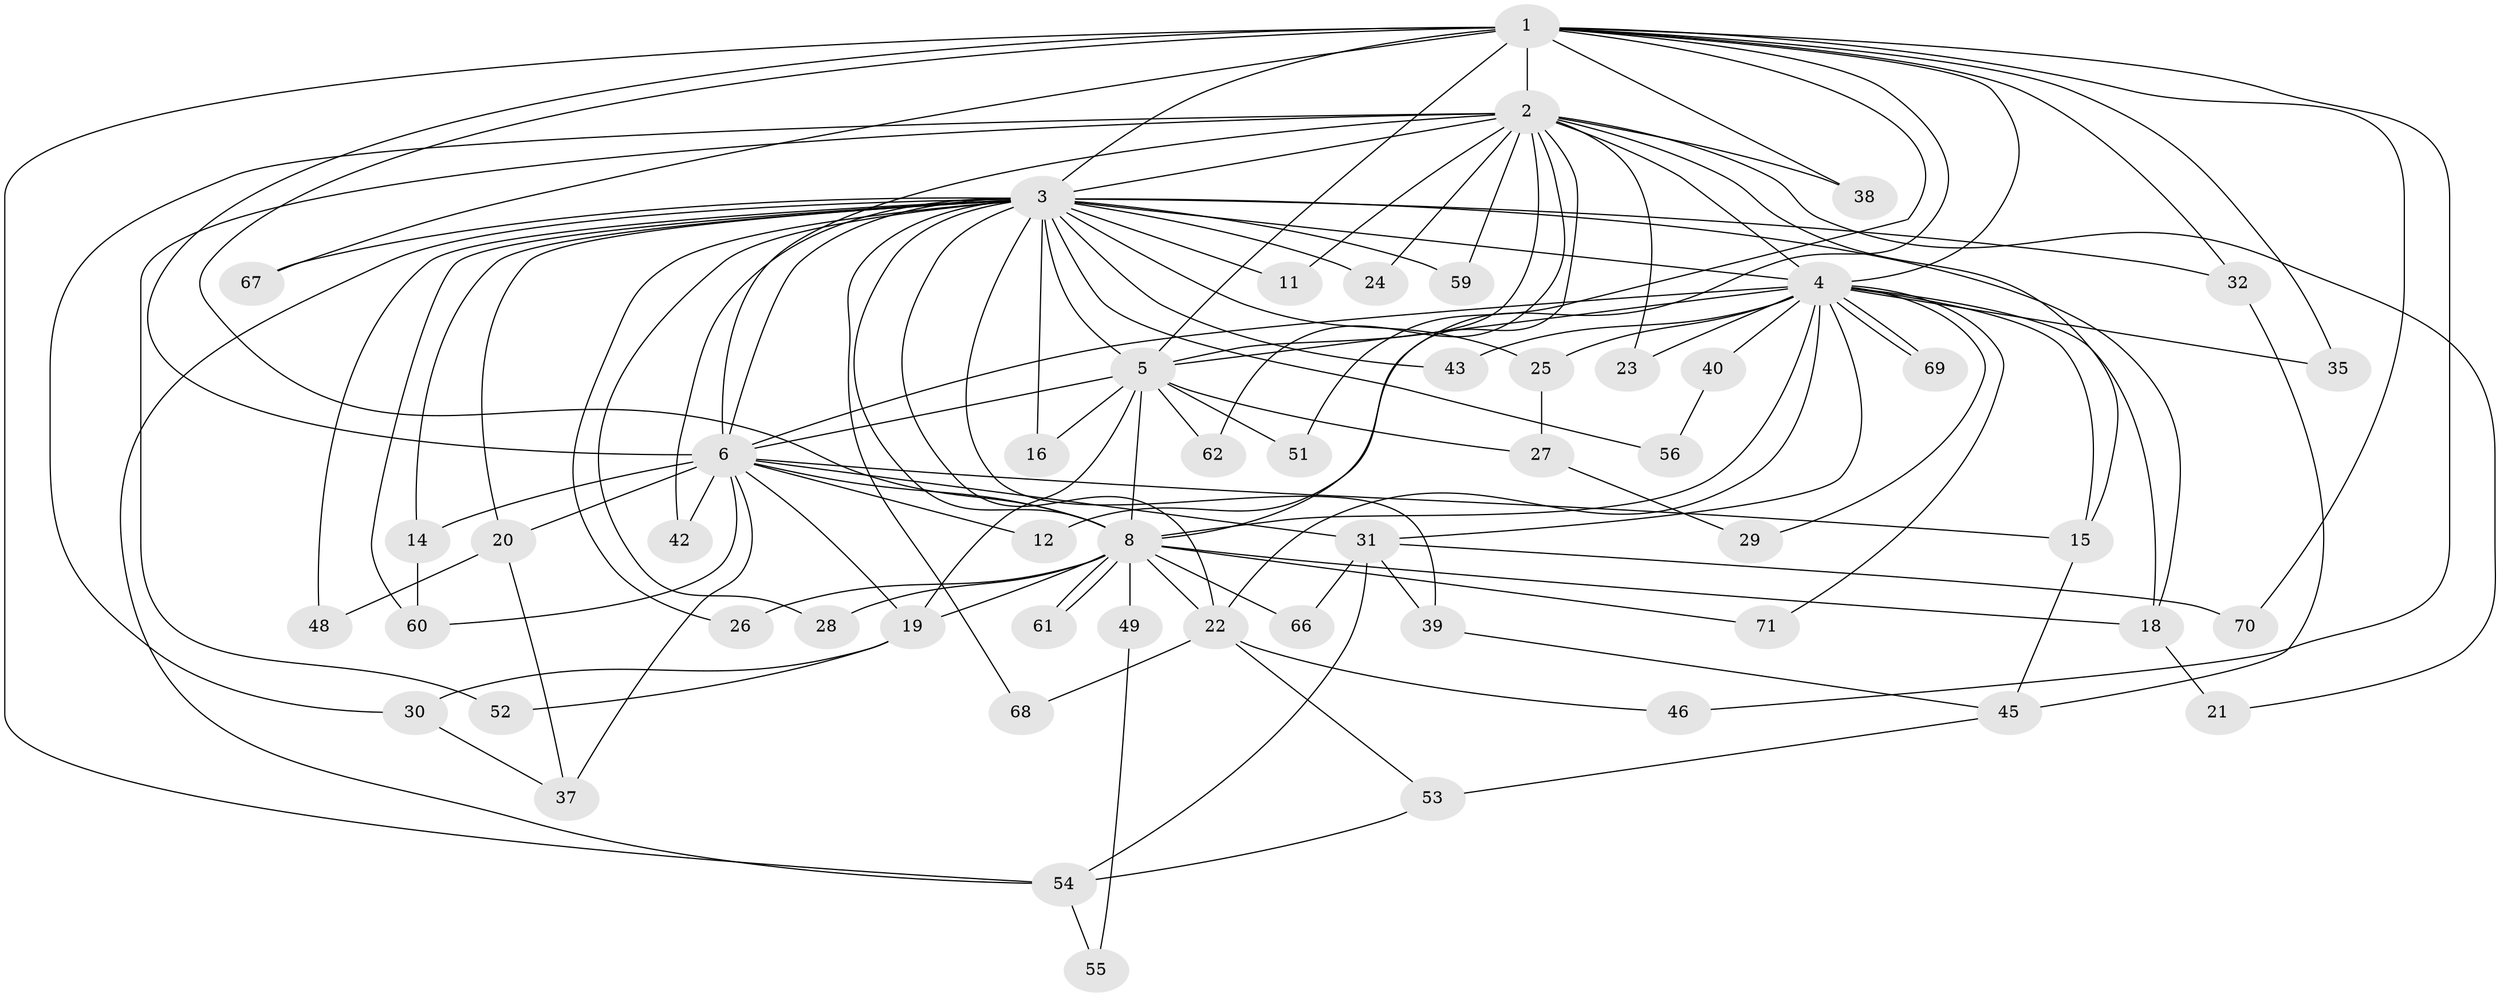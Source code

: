 // Generated by graph-tools (version 1.1) at 2025/51/02/27/25 19:51:49]
// undirected, 54 vertices, 122 edges
graph export_dot {
graph [start="1"]
  node [color=gray90,style=filled];
  1 [super="+13"];
  2 [super="+10"];
  3 [super="+9"];
  4 [super="+7"];
  5 [super="+44"];
  6 [super="+17"];
  8 [super="+36"];
  11;
  12;
  14 [super="+64"];
  15 [super="+33"];
  16;
  18 [super="+41"];
  19 [super="+50"];
  20;
  21;
  22 [super="+34"];
  23;
  24;
  25;
  26;
  27;
  28;
  29;
  30;
  31 [super="+58"];
  32 [super="+47"];
  35;
  37 [super="+63"];
  38;
  39;
  40;
  42;
  43;
  45;
  46;
  48;
  49;
  51;
  52;
  53;
  54 [super="+57"];
  55;
  56;
  59;
  60 [super="+65"];
  61;
  62;
  66;
  67;
  68;
  69;
  70;
  71;
  1 -- 2 [weight=2];
  1 -- 3 [weight=3];
  1 -- 4 [weight=2];
  1 -- 5 [weight=2];
  1 -- 6;
  1 -- 8;
  1 -- 12;
  1 -- 32;
  1 -- 35;
  1 -- 38;
  1 -- 46;
  1 -- 67;
  1 -- 70;
  1 -- 54;
  1 -- 51;
  2 -- 3 [weight=4];
  2 -- 4 [weight=4];
  2 -- 5 [weight=2];
  2 -- 6 [weight=2];
  2 -- 8 [weight=2];
  2 -- 11;
  2 -- 23;
  2 -- 24;
  2 -- 30;
  2 -- 62;
  2 -- 38;
  2 -- 52;
  2 -- 21;
  2 -- 59;
  2 -- 15;
  3 -- 4 [weight=4];
  3 -- 5 [weight=2];
  3 -- 6 [weight=2];
  3 -- 8 [weight=2];
  3 -- 16;
  3 -- 20;
  3 -- 24;
  3 -- 25;
  3 -- 26;
  3 -- 28;
  3 -- 32;
  3 -- 39;
  3 -- 42;
  3 -- 48;
  3 -- 54;
  3 -- 59;
  3 -- 67;
  3 -- 68;
  3 -- 14 [weight=2];
  3 -- 43;
  3 -- 11;
  3 -- 22;
  3 -- 56;
  3 -- 18;
  3 -- 60;
  4 -- 5 [weight=2];
  4 -- 6 [weight=3];
  4 -- 8 [weight=3];
  4 -- 23;
  4 -- 25;
  4 -- 29;
  4 -- 35;
  4 -- 40 [weight=2];
  4 -- 43;
  4 -- 69;
  4 -- 69;
  4 -- 71;
  4 -- 15;
  4 -- 18;
  4 -- 31;
  4 -- 22;
  5 -- 6;
  5 -- 8;
  5 -- 16;
  5 -- 19;
  5 -- 27;
  5 -- 51;
  5 -- 62;
  6 -- 8;
  6 -- 12;
  6 -- 14;
  6 -- 15;
  6 -- 19;
  6 -- 37;
  6 -- 42;
  6 -- 60;
  6 -- 20;
  6 -- 31;
  8 -- 18;
  8 -- 22;
  8 -- 26;
  8 -- 28;
  8 -- 49 [weight=2];
  8 -- 61;
  8 -- 61;
  8 -- 66;
  8 -- 71;
  8 -- 19;
  14 -- 60;
  15 -- 45;
  18 -- 21;
  19 -- 30;
  19 -- 52;
  20 -- 48;
  20 -- 37;
  22 -- 68;
  22 -- 53;
  22 -- 46;
  25 -- 27;
  27 -- 29;
  30 -- 37;
  31 -- 39;
  31 -- 70;
  31 -- 66;
  31 -- 54;
  32 -- 45;
  39 -- 45;
  40 -- 56;
  45 -- 53;
  49 -- 55;
  53 -- 54;
  54 -- 55;
}
